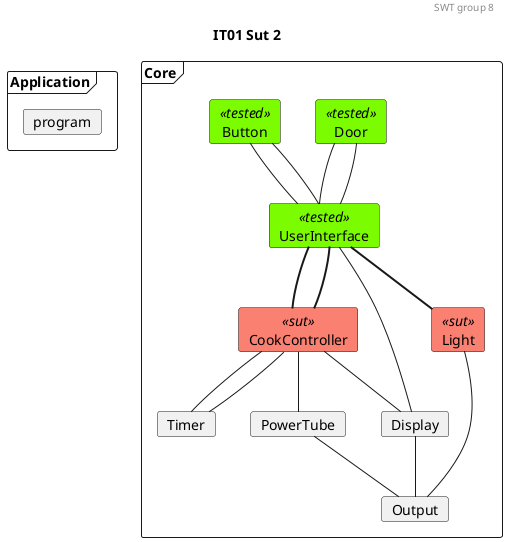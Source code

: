 @startuml IT02-Sut

'Testing colors:
skinparam card {
    backgroundColor<<tested>> lawngreen
    backgroundColor<<sut>> salmon
    backgroundColor<<test>> salmon
    backgroundColor<<fake>> gold
}

header SWT group 8
title IT01 Sut 2

frame Application {
    card program
}

frame Core {
'0.
    card Door<<tested>>
    card Button<<tested>>

'1.
    card UserInterface<<tested>>

'2.
    card CookController<<sut>>
    card Light<<sut>>

'3.
    card Timer
    card PowerTube
    card Display

'4 
    card Output

'Relations projects
' 0. to 1.
Door -- UserInterface
Door -- UserInterface

Button -- UserInterface
Button -- UserInterface


'Relations CookController:
'1.
UserInterface -[thickness=2]- CookController
UserInterface -[thickness=2]- CookController

'1. to 3.
'Door -[thickness=2]- CookController


CookController -- PowerTube

'1. to 2.
UserInterface -- Display
UserInterface -[thickness=2]- Light
CookController -- Display

CookController -- Timer
CookController -- Timer 


' Relations 2. to 3.
Light -- Output
Display -- Output
PowerTube -- Output



@enduml